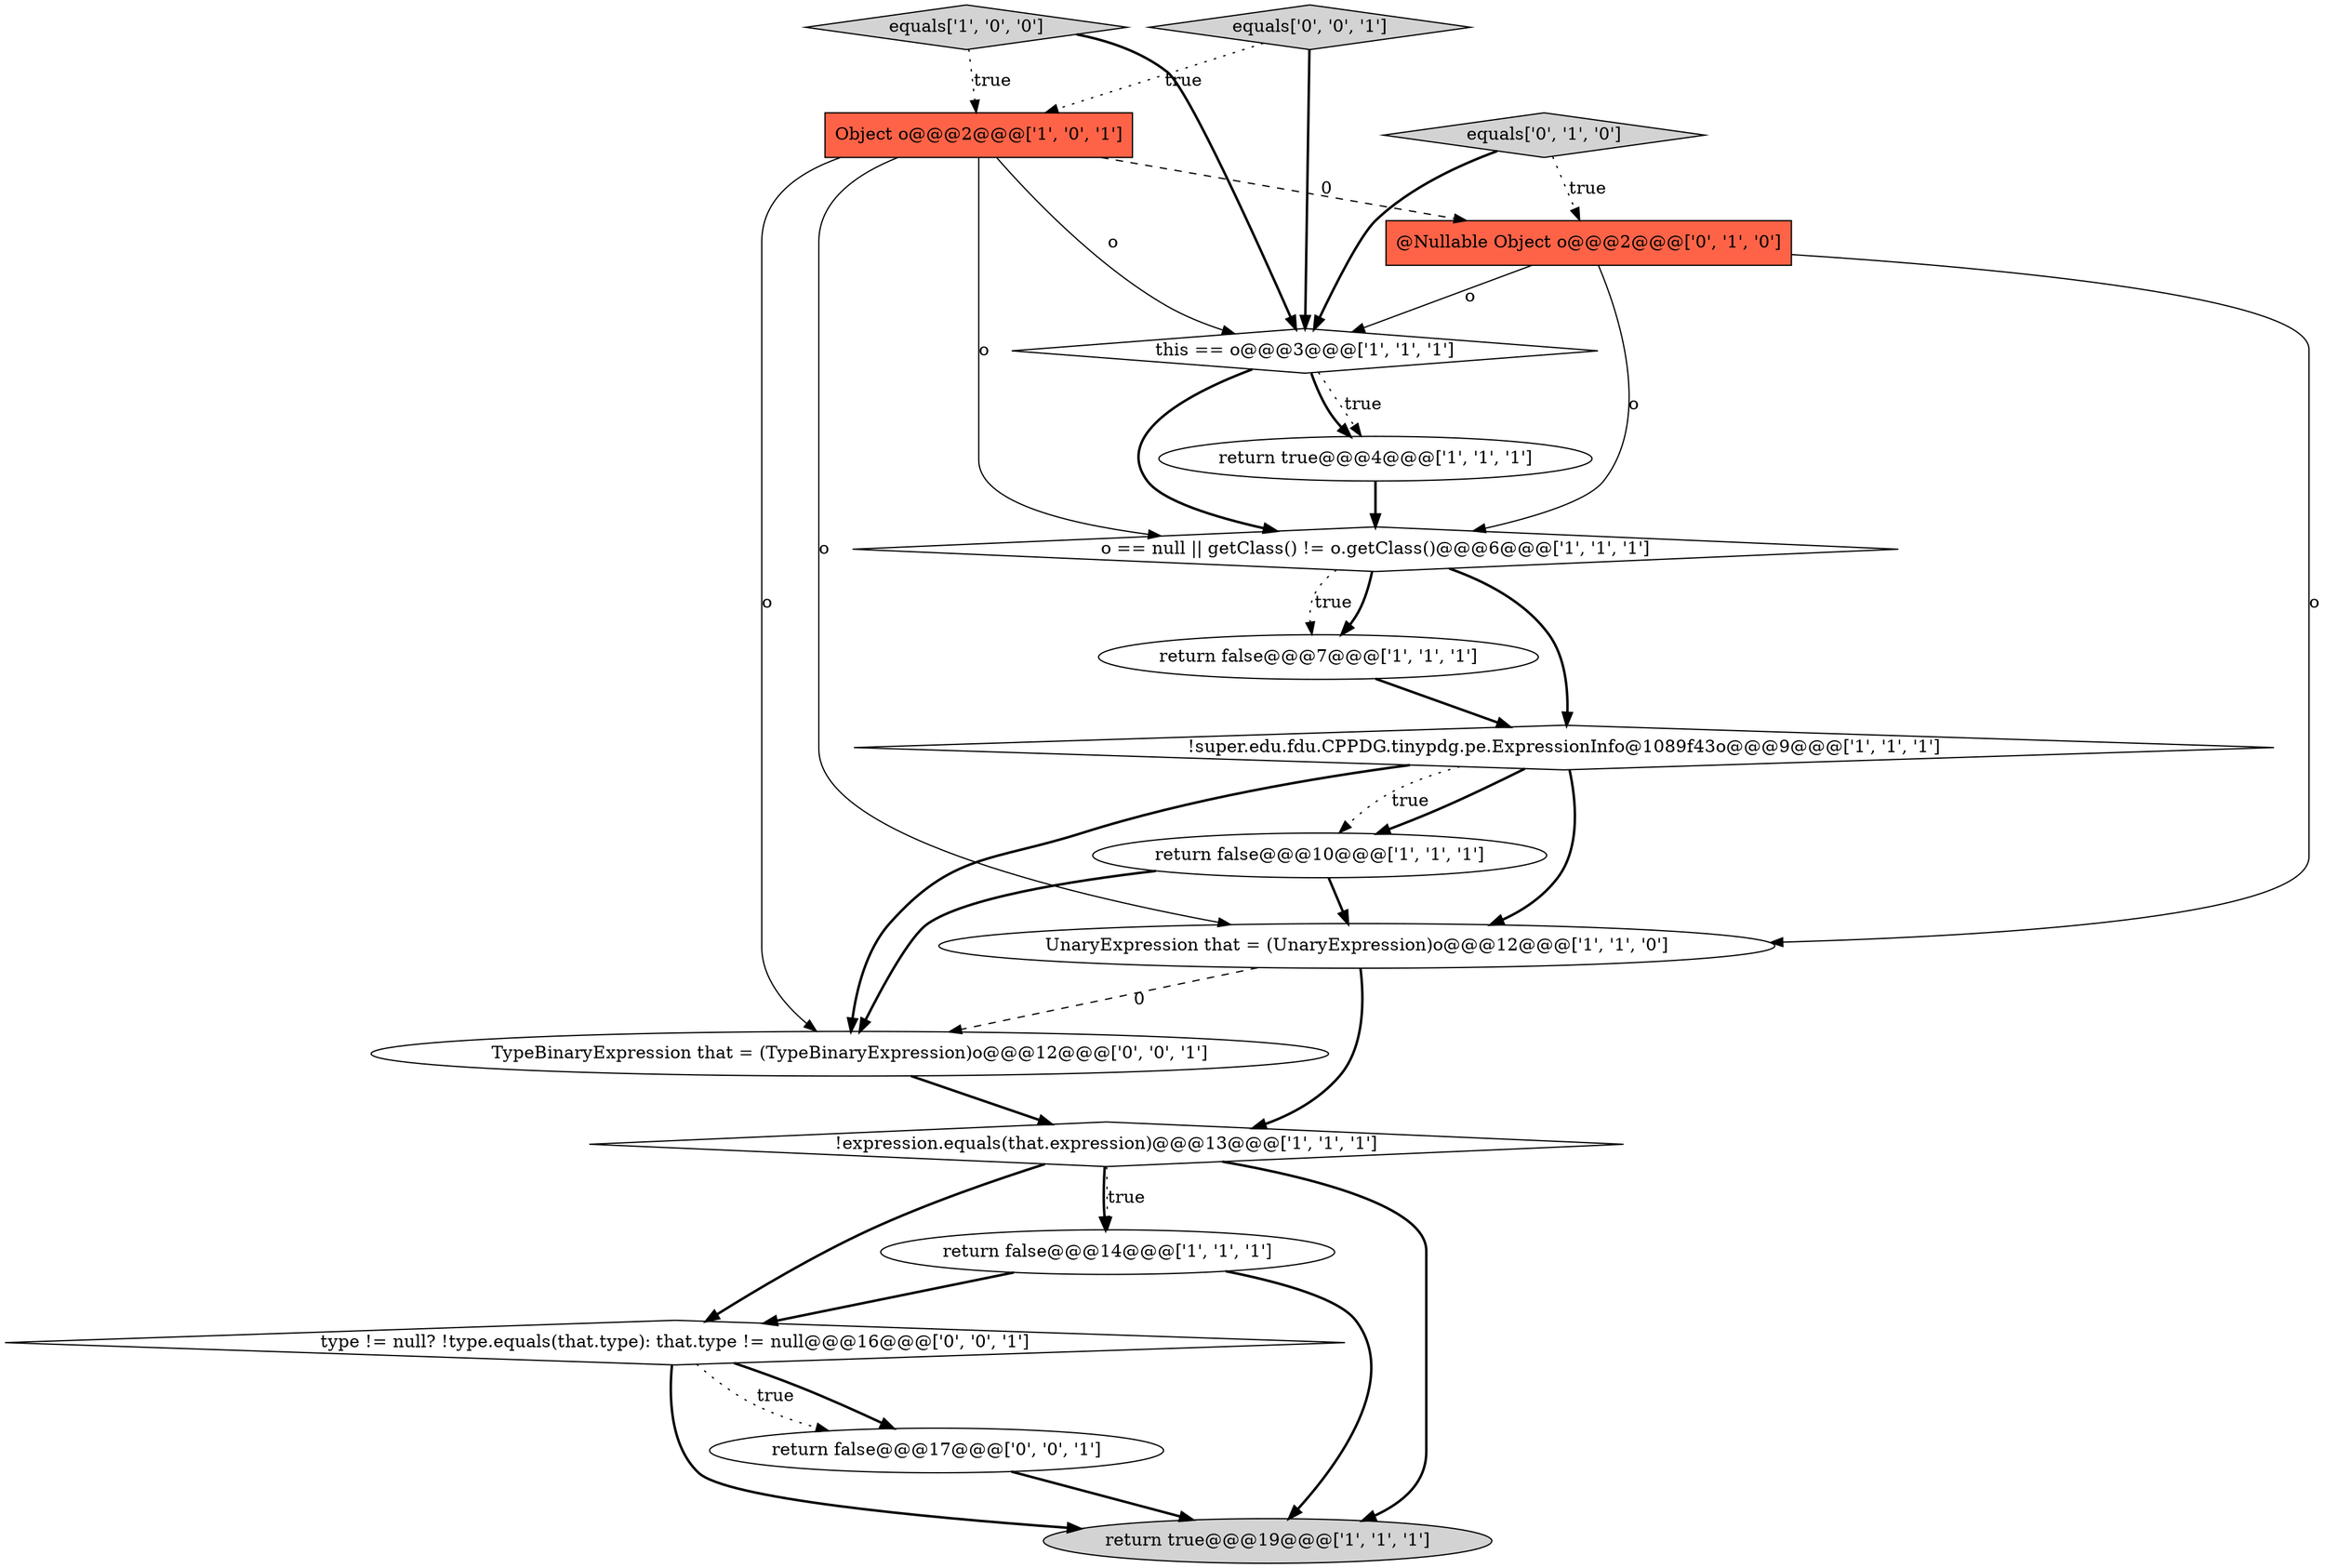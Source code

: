 digraph {
12 [style = filled, label = "@Nullable Object o@@@2@@@['0', '1', '0']", fillcolor = tomato, shape = box image = "AAA1AAABBB2BBB"];
0 [style = filled, label = "equals['1', '0', '0']", fillcolor = lightgray, shape = diamond image = "AAA0AAABBB1BBB"];
9 [style = filled, label = "!super.edu.fdu.CPPDG.tinypdg.pe.ExpressionInfo@1089f43o@@@9@@@['1', '1', '1']", fillcolor = white, shape = diamond image = "AAA0AAABBB1BBB"];
15 [style = filled, label = "type != null? !type.equals(that.type): that.type != null@@@16@@@['0', '0', '1']", fillcolor = white, shape = diamond image = "AAA0AAABBB3BBB"];
6 [style = filled, label = "Object o@@@2@@@['1', '0', '1']", fillcolor = tomato, shape = box image = "AAA0AAABBB1BBB"];
1 [style = filled, label = "this == o@@@3@@@['1', '1', '1']", fillcolor = white, shape = diamond image = "AAA0AAABBB1BBB"];
17 [style = filled, label = "equals['0', '0', '1']", fillcolor = lightgray, shape = diamond image = "AAA0AAABBB3BBB"];
2 [style = filled, label = "return true@@@4@@@['1', '1', '1']", fillcolor = white, shape = ellipse image = "AAA0AAABBB1BBB"];
3 [style = filled, label = "return false@@@10@@@['1', '1', '1']", fillcolor = white, shape = ellipse image = "AAA0AAABBB1BBB"];
8 [style = filled, label = "return false@@@7@@@['1', '1', '1']", fillcolor = white, shape = ellipse image = "AAA0AAABBB1BBB"];
4 [style = filled, label = "UnaryExpression that = (UnaryExpression)o@@@12@@@['1', '1', '0']", fillcolor = white, shape = ellipse image = "AAA0AAABBB1BBB"];
5 [style = filled, label = "!expression.equals(that.expression)@@@13@@@['1', '1', '1']", fillcolor = white, shape = diamond image = "AAA0AAABBB1BBB"];
7 [style = filled, label = "o == null || getClass() != o.getClass()@@@6@@@['1', '1', '1']", fillcolor = white, shape = diamond image = "AAA0AAABBB1BBB"];
10 [style = filled, label = "return false@@@14@@@['1', '1', '1']", fillcolor = white, shape = ellipse image = "AAA0AAABBB1BBB"];
11 [style = filled, label = "return true@@@19@@@['1', '1', '1']", fillcolor = lightgray, shape = ellipse image = "AAA0AAABBB1BBB"];
14 [style = filled, label = "return false@@@17@@@['0', '0', '1']", fillcolor = white, shape = ellipse image = "AAA0AAABBB3BBB"];
16 [style = filled, label = "TypeBinaryExpression that = (TypeBinaryExpression)o@@@12@@@['0', '0', '1']", fillcolor = white, shape = ellipse image = "AAA0AAABBB3BBB"];
13 [style = filled, label = "equals['0', '1', '0']", fillcolor = lightgray, shape = diamond image = "AAA0AAABBB2BBB"];
5->10 [style = bold, label=""];
10->15 [style = bold, label=""];
4->16 [style = dashed, label="0"];
17->1 [style = bold, label=""];
15->14 [style = bold, label=""];
12->1 [style = solid, label="o"];
13->12 [style = dotted, label="true"];
17->6 [style = dotted, label="true"];
5->10 [style = dotted, label="true"];
6->7 [style = solid, label="o"];
9->4 [style = bold, label=""];
5->15 [style = bold, label=""];
3->16 [style = bold, label=""];
15->14 [style = dotted, label="true"];
0->6 [style = dotted, label="true"];
7->8 [style = bold, label=""];
6->1 [style = solid, label="o"];
1->7 [style = bold, label=""];
12->4 [style = solid, label="o"];
3->4 [style = bold, label=""];
9->16 [style = bold, label=""];
13->1 [style = bold, label=""];
6->12 [style = dashed, label="0"];
7->9 [style = bold, label=""];
12->7 [style = solid, label="o"];
15->11 [style = bold, label=""];
6->4 [style = solid, label="o"];
6->16 [style = solid, label="o"];
0->1 [style = bold, label=""];
8->9 [style = bold, label=""];
16->5 [style = bold, label=""];
9->3 [style = bold, label=""];
1->2 [style = bold, label=""];
5->11 [style = bold, label=""];
2->7 [style = bold, label=""];
1->2 [style = dotted, label="true"];
7->8 [style = dotted, label="true"];
14->11 [style = bold, label=""];
4->5 [style = bold, label=""];
9->3 [style = dotted, label="true"];
10->11 [style = bold, label=""];
}
